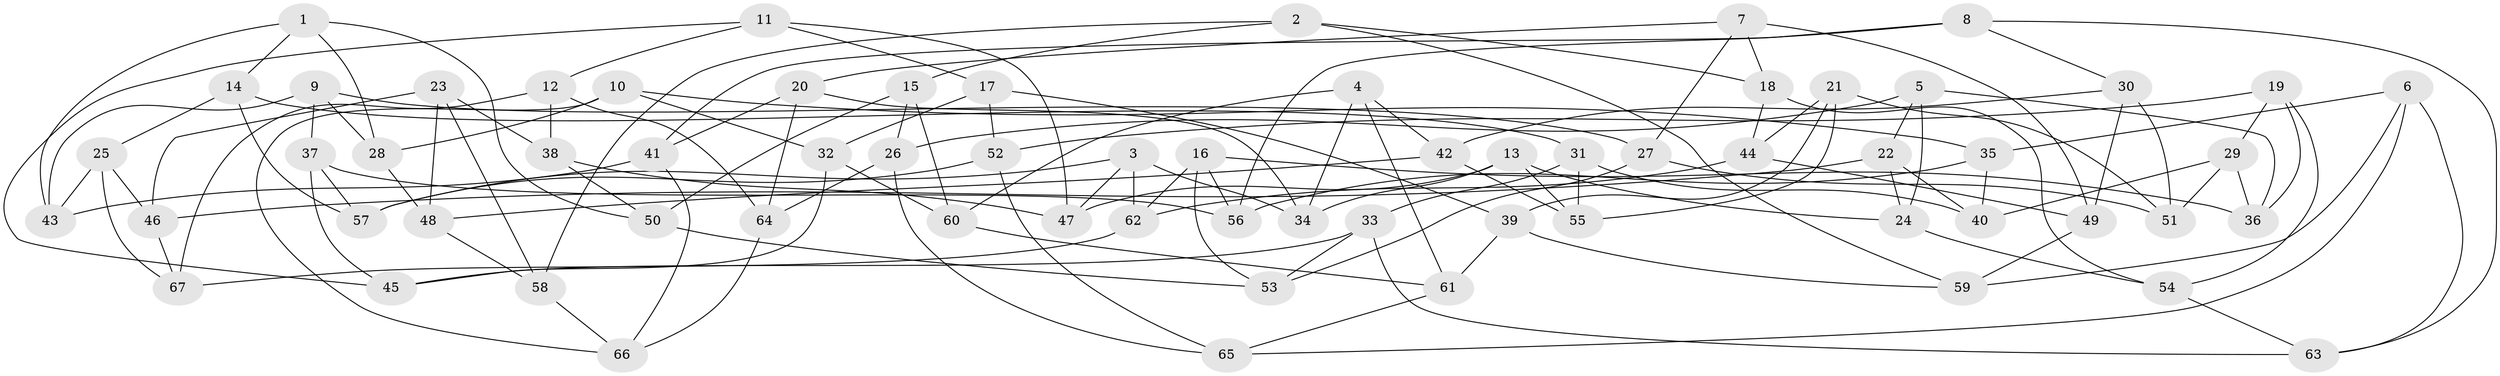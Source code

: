 // coarse degree distribution, {6: 0.4878048780487805, 5: 0.14634146341463414, 4: 0.36585365853658536}
// Generated by graph-tools (version 1.1) at 2025/42/03/06/25 10:42:17]
// undirected, 67 vertices, 134 edges
graph export_dot {
graph [start="1"]
  node [color=gray90,style=filled];
  1;
  2;
  3;
  4;
  5;
  6;
  7;
  8;
  9;
  10;
  11;
  12;
  13;
  14;
  15;
  16;
  17;
  18;
  19;
  20;
  21;
  22;
  23;
  24;
  25;
  26;
  27;
  28;
  29;
  30;
  31;
  32;
  33;
  34;
  35;
  36;
  37;
  38;
  39;
  40;
  41;
  42;
  43;
  44;
  45;
  46;
  47;
  48;
  49;
  50;
  51;
  52;
  53;
  54;
  55;
  56;
  57;
  58;
  59;
  60;
  61;
  62;
  63;
  64;
  65;
  66;
  67;
  1 -- 28;
  1 -- 43;
  1 -- 50;
  1 -- 14;
  2 -- 58;
  2 -- 59;
  2 -- 18;
  2 -- 15;
  3 -- 57;
  3 -- 62;
  3 -- 47;
  3 -- 34;
  4 -- 60;
  4 -- 42;
  4 -- 61;
  4 -- 34;
  5 -- 36;
  5 -- 26;
  5 -- 24;
  5 -- 22;
  6 -- 65;
  6 -- 59;
  6 -- 35;
  6 -- 63;
  7 -- 18;
  7 -- 20;
  7 -- 27;
  7 -- 49;
  8 -- 30;
  8 -- 63;
  8 -- 56;
  8 -- 41;
  9 -- 43;
  9 -- 27;
  9 -- 37;
  9 -- 28;
  10 -- 28;
  10 -- 32;
  10 -- 35;
  10 -- 66;
  11 -- 45;
  11 -- 47;
  11 -- 17;
  11 -- 12;
  12 -- 67;
  12 -- 38;
  12 -- 64;
  13 -- 47;
  13 -- 24;
  13 -- 34;
  13 -- 55;
  14 -- 25;
  14 -- 31;
  14 -- 57;
  15 -- 26;
  15 -- 60;
  15 -- 50;
  16 -- 62;
  16 -- 53;
  16 -- 36;
  16 -- 56;
  17 -- 32;
  17 -- 39;
  17 -- 52;
  18 -- 54;
  18 -- 44;
  19 -- 52;
  19 -- 54;
  19 -- 36;
  19 -- 29;
  20 -- 41;
  20 -- 64;
  20 -- 34;
  21 -- 55;
  21 -- 51;
  21 -- 44;
  21 -- 39;
  22 -- 46;
  22 -- 40;
  22 -- 24;
  23 -- 48;
  23 -- 38;
  23 -- 58;
  23 -- 46;
  24 -- 54;
  25 -- 46;
  25 -- 67;
  25 -- 43;
  26 -- 64;
  26 -- 65;
  27 -- 53;
  27 -- 51;
  28 -- 48;
  29 -- 36;
  29 -- 51;
  29 -- 40;
  30 -- 51;
  30 -- 42;
  30 -- 49;
  31 -- 55;
  31 -- 33;
  31 -- 40;
  32 -- 60;
  32 -- 45;
  33 -- 63;
  33 -- 45;
  33 -- 53;
  35 -- 56;
  35 -- 40;
  37 -- 56;
  37 -- 45;
  37 -- 57;
  38 -- 47;
  38 -- 50;
  39 -- 59;
  39 -- 61;
  41 -- 66;
  41 -- 43;
  42 -- 55;
  42 -- 48;
  44 -- 49;
  44 -- 62;
  46 -- 67;
  48 -- 58;
  49 -- 59;
  50 -- 53;
  52 -- 65;
  52 -- 57;
  54 -- 63;
  58 -- 66;
  60 -- 61;
  61 -- 65;
  62 -- 67;
  64 -- 66;
}
